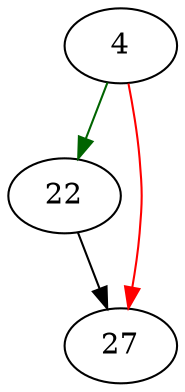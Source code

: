 strict digraph "sqlite3ExprIfFalseDup" {
	// Node definitions.
	4 [entry=true];
	22;
	27;

	// Edge definitions.
	4 -> 22 [
		color=darkgreen
		cond=true
	];
	4 -> 27 [
		color=red
		cond=false
	];
	22 -> 27;
}